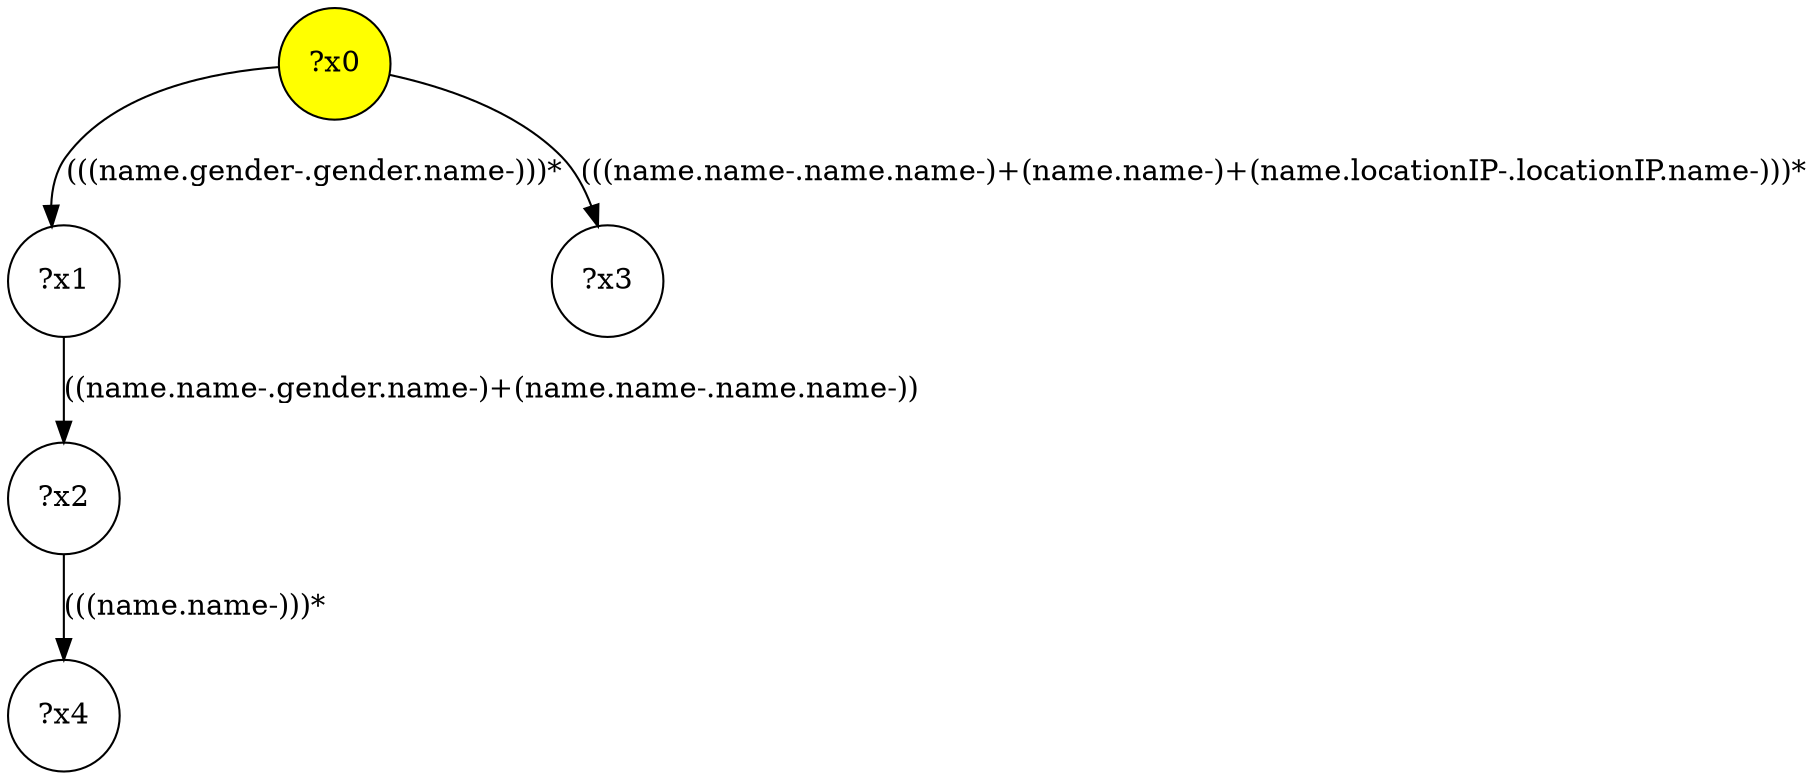 digraph g {
	x0 [fillcolor="yellow", style="filled," shape=circle, label="?x0"];
	x1 [shape=circle, label="?x1"];
	x0 -> x1 [label="(((name.gender-.gender.name-)))*"];
	x2 [shape=circle, label="?x2"];
	x1 -> x2 [label="((name.name-.gender.name-)+(name.name-.name.name-))"];
	x3 [shape=circle, label="?x3"];
	x0 -> x3 [label="(((name.name-.name.name-)+(name.name-)+(name.locationIP-.locationIP.name-)))*"];
	x4 [shape=circle, label="?x4"];
	x2 -> x4 [label="(((name.name-)))*"];
}
